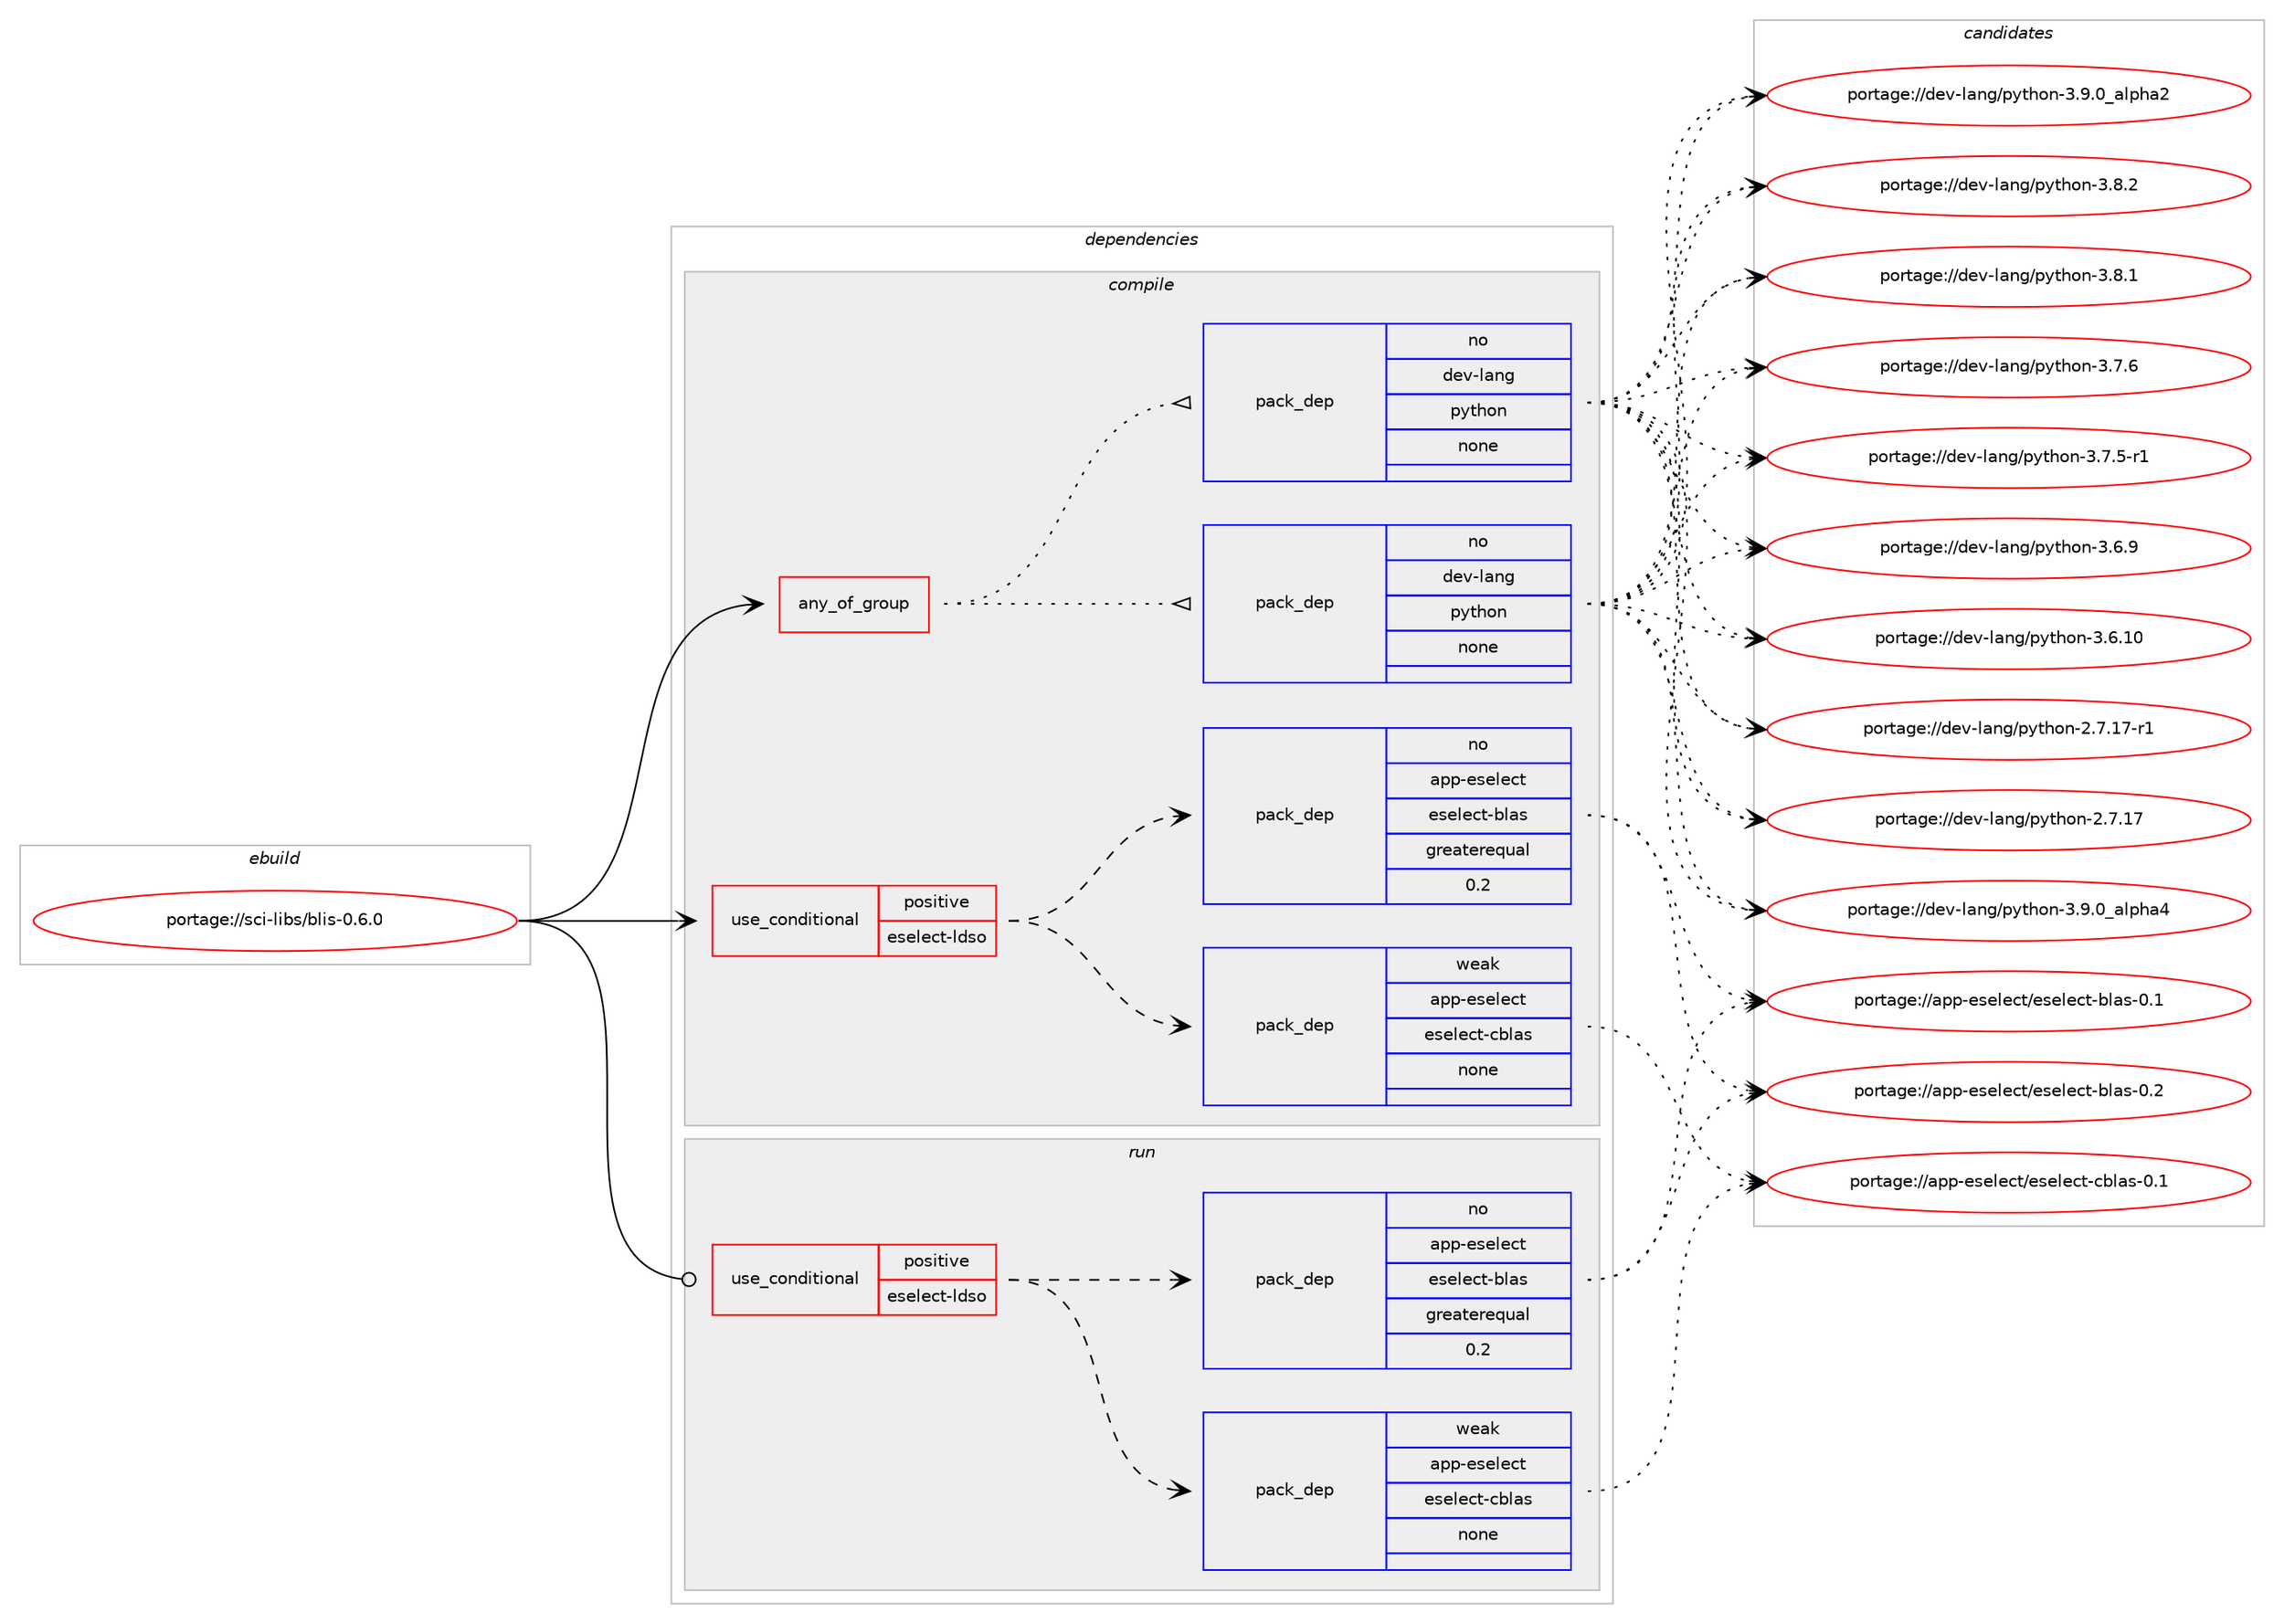 digraph prolog {

# *************
# Graph options
# *************

newrank=true;
concentrate=true;
compound=true;
graph [rankdir=LR,fontname=Helvetica,fontsize=10,ranksep=1.5];#, ranksep=2.5, nodesep=0.2];
edge  [arrowhead=vee];
node  [fontname=Helvetica,fontsize=10];

# **********
# The ebuild
# **********

subgraph cluster_leftcol {
color=gray;
rank=same;
label=<<i>ebuild</i>>;
id [label="portage://sci-libs/blis-0.6.0", color=red, width=4, href="../sci-libs/blis-0.6.0.svg"];
}

# ****************
# The dependencies
# ****************

subgraph cluster_midcol {
color=gray;
label=<<i>dependencies</i>>;
subgraph cluster_compile {
fillcolor="#eeeeee";
style=filled;
label=<<i>compile</i>>;
subgraph any1067 {
dependency51386 [label=<<TABLE BORDER="0" CELLBORDER="1" CELLSPACING="0" CELLPADDING="4"><TR><TD CELLPADDING="10">any_of_group</TD></TR></TABLE>>, shape=none, color=red];subgraph pack39504 {
dependency51387 [label=<<TABLE BORDER="0" CELLBORDER="1" CELLSPACING="0" CELLPADDING="4" WIDTH="220"><TR><TD ROWSPAN="6" CELLPADDING="30">pack_dep</TD></TR><TR><TD WIDTH="110">no</TD></TR><TR><TD>dev-lang</TD></TR><TR><TD>python</TD></TR><TR><TD>none</TD></TR><TR><TD></TD></TR></TABLE>>, shape=none, color=blue];
}
dependency51386:e -> dependency51387:w [weight=20,style="dotted",arrowhead="oinv"];
subgraph pack39505 {
dependency51388 [label=<<TABLE BORDER="0" CELLBORDER="1" CELLSPACING="0" CELLPADDING="4" WIDTH="220"><TR><TD ROWSPAN="6" CELLPADDING="30">pack_dep</TD></TR><TR><TD WIDTH="110">no</TD></TR><TR><TD>dev-lang</TD></TR><TR><TD>python</TD></TR><TR><TD>none</TD></TR><TR><TD></TD></TR></TABLE>>, shape=none, color=blue];
}
dependency51386:e -> dependency51388:w [weight=20,style="dotted",arrowhead="oinv"];
}
id:e -> dependency51386:w [weight=20,style="solid",arrowhead="vee"];
subgraph cond10767 {
dependency51389 [label=<<TABLE BORDER="0" CELLBORDER="1" CELLSPACING="0" CELLPADDING="4"><TR><TD ROWSPAN="3" CELLPADDING="10">use_conditional</TD></TR><TR><TD>positive</TD></TR><TR><TD>eselect-ldso</TD></TR></TABLE>>, shape=none, color=red];
subgraph pack39506 {
dependency51390 [label=<<TABLE BORDER="0" CELLBORDER="1" CELLSPACING="0" CELLPADDING="4" WIDTH="220"><TR><TD ROWSPAN="6" CELLPADDING="30">pack_dep</TD></TR><TR><TD WIDTH="110">weak</TD></TR><TR><TD>app-eselect</TD></TR><TR><TD>eselect-cblas</TD></TR><TR><TD>none</TD></TR><TR><TD></TD></TR></TABLE>>, shape=none, color=blue];
}
dependency51389:e -> dependency51390:w [weight=20,style="dashed",arrowhead="vee"];
subgraph pack39507 {
dependency51391 [label=<<TABLE BORDER="0" CELLBORDER="1" CELLSPACING="0" CELLPADDING="4" WIDTH="220"><TR><TD ROWSPAN="6" CELLPADDING="30">pack_dep</TD></TR><TR><TD WIDTH="110">no</TD></TR><TR><TD>app-eselect</TD></TR><TR><TD>eselect-blas</TD></TR><TR><TD>greaterequal</TD></TR><TR><TD>0.2</TD></TR></TABLE>>, shape=none, color=blue];
}
dependency51389:e -> dependency51391:w [weight=20,style="dashed",arrowhead="vee"];
}
id:e -> dependency51389:w [weight=20,style="solid",arrowhead="vee"];
}
subgraph cluster_compileandrun {
fillcolor="#eeeeee";
style=filled;
label=<<i>compile and run</i>>;
}
subgraph cluster_run {
fillcolor="#eeeeee";
style=filled;
label=<<i>run</i>>;
subgraph cond10768 {
dependency51392 [label=<<TABLE BORDER="0" CELLBORDER="1" CELLSPACING="0" CELLPADDING="4"><TR><TD ROWSPAN="3" CELLPADDING="10">use_conditional</TD></TR><TR><TD>positive</TD></TR><TR><TD>eselect-ldso</TD></TR></TABLE>>, shape=none, color=red];
subgraph pack39508 {
dependency51393 [label=<<TABLE BORDER="0" CELLBORDER="1" CELLSPACING="0" CELLPADDING="4" WIDTH="220"><TR><TD ROWSPAN="6" CELLPADDING="30">pack_dep</TD></TR><TR><TD WIDTH="110">weak</TD></TR><TR><TD>app-eselect</TD></TR><TR><TD>eselect-cblas</TD></TR><TR><TD>none</TD></TR><TR><TD></TD></TR></TABLE>>, shape=none, color=blue];
}
dependency51392:e -> dependency51393:w [weight=20,style="dashed",arrowhead="vee"];
subgraph pack39509 {
dependency51394 [label=<<TABLE BORDER="0" CELLBORDER="1" CELLSPACING="0" CELLPADDING="4" WIDTH="220"><TR><TD ROWSPAN="6" CELLPADDING="30">pack_dep</TD></TR><TR><TD WIDTH="110">no</TD></TR><TR><TD>app-eselect</TD></TR><TR><TD>eselect-blas</TD></TR><TR><TD>greaterequal</TD></TR><TR><TD>0.2</TD></TR></TABLE>>, shape=none, color=blue];
}
dependency51392:e -> dependency51394:w [weight=20,style="dashed",arrowhead="vee"];
}
id:e -> dependency51392:w [weight=20,style="solid",arrowhead="odot"];
}
}

# **************
# The candidates
# **************

subgraph cluster_choices {
rank=same;
color=gray;
label=<<i>candidates</i>>;

subgraph choice39504 {
color=black;
nodesep=1;
choice10010111845108971101034711212111610411111045514657464895971081121049752 [label="portage://dev-lang/python-3.9.0_alpha4", color=red, width=4,href="../dev-lang/python-3.9.0_alpha4.svg"];
choice10010111845108971101034711212111610411111045514657464895971081121049750 [label="portage://dev-lang/python-3.9.0_alpha2", color=red, width=4,href="../dev-lang/python-3.9.0_alpha2.svg"];
choice100101118451089711010347112121116104111110455146564650 [label="portage://dev-lang/python-3.8.2", color=red, width=4,href="../dev-lang/python-3.8.2.svg"];
choice100101118451089711010347112121116104111110455146564649 [label="portage://dev-lang/python-3.8.1", color=red, width=4,href="../dev-lang/python-3.8.1.svg"];
choice100101118451089711010347112121116104111110455146554654 [label="portage://dev-lang/python-3.7.6", color=red, width=4,href="../dev-lang/python-3.7.6.svg"];
choice1001011184510897110103471121211161041111104551465546534511449 [label="portage://dev-lang/python-3.7.5-r1", color=red, width=4,href="../dev-lang/python-3.7.5-r1.svg"];
choice100101118451089711010347112121116104111110455146544657 [label="portage://dev-lang/python-3.6.9", color=red, width=4,href="../dev-lang/python-3.6.9.svg"];
choice10010111845108971101034711212111610411111045514654464948 [label="portage://dev-lang/python-3.6.10", color=red, width=4,href="../dev-lang/python-3.6.10.svg"];
choice100101118451089711010347112121116104111110455046554649554511449 [label="portage://dev-lang/python-2.7.17-r1", color=red, width=4,href="../dev-lang/python-2.7.17-r1.svg"];
choice10010111845108971101034711212111610411111045504655464955 [label="portage://dev-lang/python-2.7.17", color=red, width=4,href="../dev-lang/python-2.7.17.svg"];
dependency51387:e -> choice10010111845108971101034711212111610411111045514657464895971081121049752:w [style=dotted,weight="100"];
dependency51387:e -> choice10010111845108971101034711212111610411111045514657464895971081121049750:w [style=dotted,weight="100"];
dependency51387:e -> choice100101118451089711010347112121116104111110455146564650:w [style=dotted,weight="100"];
dependency51387:e -> choice100101118451089711010347112121116104111110455146564649:w [style=dotted,weight="100"];
dependency51387:e -> choice100101118451089711010347112121116104111110455146554654:w [style=dotted,weight="100"];
dependency51387:e -> choice1001011184510897110103471121211161041111104551465546534511449:w [style=dotted,weight="100"];
dependency51387:e -> choice100101118451089711010347112121116104111110455146544657:w [style=dotted,weight="100"];
dependency51387:e -> choice10010111845108971101034711212111610411111045514654464948:w [style=dotted,weight="100"];
dependency51387:e -> choice100101118451089711010347112121116104111110455046554649554511449:w [style=dotted,weight="100"];
dependency51387:e -> choice10010111845108971101034711212111610411111045504655464955:w [style=dotted,weight="100"];
}
subgraph choice39505 {
color=black;
nodesep=1;
choice10010111845108971101034711212111610411111045514657464895971081121049752 [label="portage://dev-lang/python-3.9.0_alpha4", color=red, width=4,href="../dev-lang/python-3.9.0_alpha4.svg"];
choice10010111845108971101034711212111610411111045514657464895971081121049750 [label="portage://dev-lang/python-3.9.0_alpha2", color=red, width=4,href="../dev-lang/python-3.9.0_alpha2.svg"];
choice100101118451089711010347112121116104111110455146564650 [label="portage://dev-lang/python-3.8.2", color=red, width=4,href="../dev-lang/python-3.8.2.svg"];
choice100101118451089711010347112121116104111110455146564649 [label="portage://dev-lang/python-3.8.1", color=red, width=4,href="../dev-lang/python-3.8.1.svg"];
choice100101118451089711010347112121116104111110455146554654 [label="portage://dev-lang/python-3.7.6", color=red, width=4,href="../dev-lang/python-3.7.6.svg"];
choice1001011184510897110103471121211161041111104551465546534511449 [label="portage://dev-lang/python-3.7.5-r1", color=red, width=4,href="../dev-lang/python-3.7.5-r1.svg"];
choice100101118451089711010347112121116104111110455146544657 [label="portage://dev-lang/python-3.6.9", color=red, width=4,href="../dev-lang/python-3.6.9.svg"];
choice10010111845108971101034711212111610411111045514654464948 [label="portage://dev-lang/python-3.6.10", color=red, width=4,href="../dev-lang/python-3.6.10.svg"];
choice100101118451089711010347112121116104111110455046554649554511449 [label="portage://dev-lang/python-2.7.17-r1", color=red, width=4,href="../dev-lang/python-2.7.17-r1.svg"];
choice10010111845108971101034711212111610411111045504655464955 [label="portage://dev-lang/python-2.7.17", color=red, width=4,href="../dev-lang/python-2.7.17.svg"];
dependency51388:e -> choice10010111845108971101034711212111610411111045514657464895971081121049752:w [style=dotted,weight="100"];
dependency51388:e -> choice10010111845108971101034711212111610411111045514657464895971081121049750:w [style=dotted,weight="100"];
dependency51388:e -> choice100101118451089711010347112121116104111110455146564650:w [style=dotted,weight="100"];
dependency51388:e -> choice100101118451089711010347112121116104111110455146564649:w [style=dotted,weight="100"];
dependency51388:e -> choice100101118451089711010347112121116104111110455146554654:w [style=dotted,weight="100"];
dependency51388:e -> choice1001011184510897110103471121211161041111104551465546534511449:w [style=dotted,weight="100"];
dependency51388:e -> choice100101118451089711010347112121116104111110455146544657:w [style=dotted,weight="100"];
dependency51388:e -> choice10010111845108971101034711212111610411111045514654464948:w [style=dotted,weight="100"];
dependency51388:e -> choice100101118451089711010347112121116104111110455046554649554511449:w [style=dotted,weight="100"];
dependency51388:e -> choice10010111845108971101034711212111610411111045504655464955:w [style=dotted,weight="100"];
}
subgraph choice39506 {
color=black;
nodesep=1;
choice97112112451011151011081019911647101115101108101991164599981089711545484649 [label="portage://app-eselect/eselect-cblas-0.1", color=red, width=4,href="../app-eselect/eselect-cblas-0.1.svg"];
dependency51390:e -> choice97112112451011151011081019911647101115101108101991164599981089711545484649:w [style=dotted,weight="100"];
}
subgraph choice39507 {
color=black;
nodesep=1;
choice971121124510111510110810199116471011151011081019911645981089711545484650 [label="portage://app-eselect/eselect-blas-0.2", color=red, width=4,href="../app-eselect/eselect-blas-0.2.svg"];
choice971121124510111510110810199116471011151011081019911645981089711545484649 [label="portage://app-eselect/eselect-blas-0.1", color=red, width=4,href="../app-eselect/eselect-blas-0.1.svg"];
dependency51391:e -> choice971121124510111510110810199116471011151011081019911645981089711545484650:w [style=dotted,weight="100"];
dependency51391:e -> choice971121124510111510110810199116471011151011081019911645981089711545484649:w [style=dotted,weight="100"];
}
subgraph choice39508 {
color=black;
nodesep=1;
choice97112112451011151011081019911647101115101108101991164599981089711545484649 [label="portage://app-eselect/eselect-cblas-0.1", color=red, width=4,href="../app-eselect/eselect-cblas-0.1.svg"];
dependency51393:e -> choice97112112451011151011081019911647101115101108101991164599981089711545484649:w [style=dotted,weight="100"];
}
subgraph choice39509 {
color=black;
nodesep=1;
choice971121124510111510110810199116471011151011081019911645981089711545484650 [label="portage://app-eselect/eselect-blas-0.2", color=red, width=4,href="../app-eselect/eselect-blas-0.2.svg"];
choice971121124510111510110810199116471011151011081019911645981089711545484649 [label="portage://app-eselect/eselect-blas-0.1", color=red, width=4,href="../app-eselect/eselect-blas-0.1.svg"];
dependency51394:e -> choice971121124510111510110810199116471011151011081019911645981089711545484650:w [style=dotted,weight="100"];
dependency51394:e -> choice971121124510111510110810199116471011151011081019911645981089711545484649:w [style=dotted,weight="100"];
}
}

}

